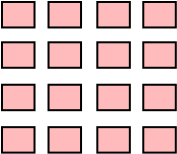 <?xml version="1.0" encoding="UTF-8"?>
<dia:diagram xmlns:dia="http://www.lysator.liu.se/~alla/dia/">
  <dia:layer name="Background" visible="true" active="true">
    <dia:object type="Standard - Box" version="0" id="O0">
      <dia:attribute name="obj_pos">
        <dia:point val="5.919,-22.013"/>
      </dia:attribute>
      <dia:attribute name="obj_bb">
        <dia:rectangle val="5.869,-22.063;7.595,-20.69"/>
      </dia:attribute>
      <dia:attribute name="elem_corner">
        <dia:point val="5.919,-22.013"/>
      </dia:attribute>
      <dia:attribute name="elem_width">
        <dia:real val="1.626"/>
      </dia:attribute>
      <dia:attribute name="elem_height">
        <dia:real val="1.273"/>
      </dia:attribute>
      <dia:attribute name="border_width">
        <dia:real val="0.1"/>
      </dia:attribute>
      <dia:attribute name="inner_color">
        <dia:color val="#ffbbbb"/>
      </dia:attribute>
      <dia:attribute name="show_background">
        <dia:boolean val="true"/>
      </dia:attribute>
    </dia:object>
    <dia:object type="Standard - Box" version="0" id="O1">
      <dia:attribute name="obj_pos">
        <dia:point val="8.245,-22.013"/>
      </dia:attribute>
      <dia:attribute name="obj_bb">
        <dia:rectangle val="8.195,-22.063;9.922,-20.69"/>
      </dia:attribute>
      <dia:attribute name="elem_corner">
        <dia:point val="8.245,-22.013"/>
      </dia:attribute>
      <dia:attribute name="elem_width">
        <dia:real val="1.626"/>
      </dia:attribute>
      <dia:attribute name="elem_height">
        <dia:real val="1.273"/>
      </dia:attribute>
      <dia:attribute name="border_width">
        <dia:real val="0.1"/>
      </dia:attribute>
      <dia:attribute name="inner_color">
        <dia:color val="#ffbbbb"/>
      </dia:attribute>
      <dia:attribute name="show_background">
        <dia:boolean val="true"/>
      </dia:attribute>
    </dia:object>
    <dia:object type="Standard - Box" version="0" id="O2">
      <dia:attribute name="obj_pos">
        <dia:point val="10.685,-22.013"/>
      </dia:attribute>
      <dia:attribute name="obj_bb">
        <dia:rectangle val="10.635,-22.063;12.361,-20.69"/>
      </dia:attribute>
      <dia:attribute name="elem_corner">
        <dia:point val="10.685,-22.013"/>
      </dia:attribute>
      <dia:attribute name="elem_width">
        <dia:real val="1.626"/>
      </dia:attribute>
      <dia:attribute name="elem_height">
        <dia:real val="1.273"/>
      </dia:attribute>
      <dia:attribute name="border_width">
        <dia:real val="0.1"/>
      </dia:attribute>
      <dia:attribute name="inner_color">
        <dia:color val="#ffbbbb"/>
      </dia:attribute>
      <dia:attribute name="show_background">
        <dia:boolean val="true"/>
      </dia:attribute>
    </dia:object>
    <dia:object type="Standard - Box" version="0" id="O3">
      <dia:attribute name="obj_pos">
        <dia:point val="12.983,-22.013"/>
      </dia:attribute>
      <dia:attribute name="obj_bb">
        <dia:rectangle val="12.933,-22.063;14.659,-20.69"/>
      </dia:attribute>
      <dia:attribute name="elem_corner">
        <dia:point val="12.983,-22.013"/>
      </dia:attribute>
      <dia:attribute name="elem_width">
        <dia:real val="1.626"/>
      </dia:attribute>
      <dia:attribute name="elem_height">
        <dia:real val="1.273"/>
      </dia:attribute>
      <dia:attribute name="border_width">
        <dia:real val="0.1"/>
      </dia:attribute>
      <dia:attribute name="inner_color">
        <dia:color val="#ffbbbb"/>
      </dia:attribute>
      <dia:attribute name="show_background">
        <dia:boolean val="true"/>
      </dia:attribute>
    </dia:object>
    <dia:object type="Standard - Box" version="0" id="O4">
      <dia:attribute name="obj_pos">
        <dia:point val="5.919,-19.998"/>
      </dia:attribute>
      <dia:attribute name="obj_bb">
        <dia:rectangle val="5.869,-20.048;7.595,-18.675"/>
      </dia:attribute>
      <dia:attribute name="elem_corner">
        <dia:point val="5.919,-19.998"/>
      </dia:attribute>
      <dia:attribute name="elem_width">
        <dia:real val="1.626"/>
      </dia:attribute>
      <dia:attribute name="elem_height">
        <dia:real val="1.273"/>
      </dia:attribute>
      <dia:attribute name="border_width">
        <dia:real val="0.1"/>
      </dia:attribute>
      <dia:attribute name="inner_color">
        <dia:color val="#ffbbbb"/>
      </dia:attribute>
      <dia:attribute name="show_background">
        <dia:boolean val="true"/>
      </dia:attribute>
    </dia:object>
    <dia:object type="Standard - Box" version="0" id="O5">
      <dia:attribute name="obj_pos">
        <dia:point val="8.245,-19.998"/>
      </dia:attribute>
      <dia:attribute name="obj_bb">
        <dia:rectangle val="8.195,-20.048;9.922,-18.675"/>
      </dia:attribute>
      <dia:attribute name="elem_corner">
        <dia:point val="8.245,-19.998"/>
      </dia:attribute>
      <dia:attribute name="elem_width">
        <dia:real val="1.626"/>
      </dia:attribute>
      <dia:attribute name="elem_height">
        <dia:real val="1.273"/>
      </dia:attribute>
      <dia:attribute name="border_width">
        <dia:real val="0.1"/>
      </dia:attribute>
      <dia:attribute name="inner_color">
        <dia:color val="#ffbbbb"/>
      </dia:attribute>
      <dia:attribute name="show_background">
        <dia:boolean val="true"/>
      </dia:attribute>
    </dia:object>
    <dia:object type="Standard - Box" version="0" id="O6">
      <dia:attribute name="obj_pos">
        <dia:point val="10.685,-19.998"/>
      </dia:attribute>
      <dia:attribute name="obj_bb">
        <dia:rectangle val="10.635,-20.048;12.361,-18.675"/>
      </dia:attribute>
      <dia:attribute name="elem_corner">
        <dia:point val="10.685,-19.998"/>
      </dia:attribute>
      <dia:attribute name="elem_width">
        <dia:real val="1.626"/>
      </dia:attribute>
      <dia:attribute name="elem_height">
        <dia:real val="1.273"/>
      </dia:attribute>
      <dia:attribute name="border_width">
        <dia:real val="0.1"/>
      </dia:attribute>
      <dia:attribute name="inner_color">
        <dia:color val="#ffbbbb"/>
      </dia:attribute>
      <dia:attribute name="show_background">
        <dia:boolean val="true"/>
      </dia:attribute>
    </dia:object>
    <dia:object type="Standard - Box" version="0" id="O7">
      <dia:attribute name="obj_pos">
        <dia:point val="12.983,-19.998"/>
      </dia:attribute>
      <dia:attribute name="obj_bb">
        <dia:rectangle val="12.933,-20.048;14.659,-18.675"/>
      </dia:attribute>
      <dia:attribute name="elem_corner">
        <dia:point val="12.983,-19.998"/>
      </dia:attribute>
      <dia:attribute name="elem_width">
        <dia:real val="1.626"/>
      </dia:attribute>
      <dia:attribute name="elem_height">
        <dia:real val="1.273"/>
      </dia:attribute>
      <dia:attribute name="border_width">
        <dia:real val="0.1"/>
      </dia:attribute>
      <dia:attribute name="inner_color">
        <dia:color val="#ffbbbb"/>
      </dia:attribute>
      <dia:attribute name="show_background">
        <dia:boolean val="true"/>
      </dia:attribute>
    </dia:object>
    <dia:object type="Standard - Box" version="0" id="O8">
      <dia:attribute name="obj_pos">
        <dia:point val="5.919,-17.876"/>
      </dia:attribute>
      <dia:attribute name="obj_bb">
        <dia:rectangle val="5.869,-17.926;7.595,-16.554"/>
      </dia:attribute>
      <dia:attribute name="elem_corner">
        <dia:point val="5.919,-17.876"/>
      </dia:attribute>
      <dia:attribute name="elem_width">
        <dia:real val="1.626"/>
      </dia:attribute>
      <dia:attribute name="elem_height">
        <dia:real val="1.273"/>
      </dia:attribute>
      <dia:attribute name="border_width">
        <dia:real val="0.1"/>
      </dia:attribute>
      <dia:attribute name="inner_color">
        <dia:color val="#ffbbbb"/>
      </dia:attribute>
      <dia:attribute name="show_background">
        <dia:boolean val="true"/>
      </dia:attribute>
    </dia:object>
    <dia:object type="Standard - Box" version="0" id="O9">
      <dia:attribute name="obj_pos">
        <dia:point val="8.245,-17.876"/>
      </dia:attribute>
      <dia:attribute name="obj_bb">
        <dia:rectangle val="8.195,-17.926;9.922,-16.554"/>
      </dia:attribute>
      <dia:attribute name="elem_corner">
        <dia:point val="8.245,-17.876"/>
      </dia:attribute>
      <dia:attribute name="elem_width">
        <dia:real val="1.626"/>
      </dia:attribute>
      <dia:attribute name="elem_height">
        <dia:real val="1.273"/>
      </dia:attribute>
      <dia:attribute name="border_width">
        <dia:real val="0.1"/>
      </dia:attribute>
      <dia:attribute name="inner_color">
        <dia:color val="#ffbbbb"/>
      </dia:attribute>
      <dia:attribute name="show_background">
        <dia:boolean val="true"/>
      </dia:attribute>
    </dia:object>
    <dia:object type="Standard - Box" version="0" id="O10">
      <dia:attribute name="obj_pos">
        <dia:point val="10.685,-17.876"/>
      </dia:attribute>
      <dia:attribute name="obj_bb">
        <dia:rectangle val="10.635,-17.926;12.361,-16.554"/>
      </dia:attribute>
      <dia:attribute name="elem_corner">
        <dia:point val="10.685,-17.876"/>
      </dia:attribute>
      <dia:attribute name="elem_width">
        <dia:real val="1.626"/>
      </dia:attribute>
      <dia:attribute name="elem_height">
        <dia:real val="1.273"/>
      </dia:attribute>
      <dia:attribute name="border_width">
        <dia:real val="0.1"/>
      </dia:attribute>
      <dia:attribute name="inner_color">
        <dia:color val="#ffbbbb"/>
      </dia:attribute>
      <dia:attribute name="show_background">
        <dia:boolean val="true"/>
      </dia:attribute>
    </dia:object>
    <dia:object type="Standard - Box" version="0" id="O11">
      <dia:attribute name="obj_pos">
        <dia:point val="12.983,-17.876"/>
      </dia:attribute>
      <dia:attribute name="obj_bb">
        <dia:rectangle val="12.933,-17.926;14.659,-16.554"/>
      </dia:attribute>
      <dia:attribute name="elem_corner">
        <dia:point val="12.983,-17.876"/>
      </dia:attribute>
      <dia:attribute name="elem_width">
        <dia:real val="1.626"/>
      </dia:attribute>
      <dia:attribute name="elem_height">
        <dia:real val="1.273"/>
      </dia:attribute>
      <dia:attribute name="border_width">
        <dia:real val="0.1"/>
      </dia:attribute>
      <dia:attribute name="inner_color">
        <dia:color val="#ffbbbb"/>
      </dia:attribute>
      <dia:attribute name="show_background">
        <dia:boolean val="true"/>
      </dia:attribute>
    </dia:object>
    <dia:object type="Standard - Box" version="0" id="O12">
      <dia:attribute name="obj_pos">
        <dia:point val="5.919,-15.755"/>
      </dia:attribute>
      <dia:attribute name="obj_bb">
        <dia:rectangle val="5.869,-15.805;7.595,-14.432"/>
      </dia:attribute>
      <dia:attribute name="elem_corner">
        <dia:point val="5.919,-15.755"/>
      </dia:attribute>
      <dia:attribute name="elem_width">
        <dia:real val="1.626"/>
      </dia:attribute>
      <dia:attribute name="elem_height">
        <dia:real val="1.273"/>
      </dia:attribute>
      <dia:attribute name="border_width">
        <dia:real val="0.1"/>
      </dia:attribute>
      <dia:attribute name="inner_color">
        <dia:color val="#ffbbbb"/>
      </dia:attribute>
      <dia:attribute name="show_background">
        <dia:boolean val="true"/>
      </dia:attribute>
    </dia:object>
    <dia:object type="Standard - Box" version="0" id="O13">
      <dia:attribute name="obj_pos">
        <dia:point val="8.245,-15.755"/>
      </dia:attribute>
      <dia:attribute name="obj_bb">
        <dia:rectangle val="8.195,-15.805;9.922,-14.432"/>
      </dia:attribute>
      <dia:attribute name="elem_corner">
        <dia:point val="8.245,-15.755"/>
      </dia:attribute>
      <dia:attribute name="elem_width">
        <dia:real val="1.626"/>
      </dia:attribute>
      <dia:attribute name="elem_height">
        <dia:real val="1.273"/>
      </dia:attribute>
      <dia:attribute name="border_width">
        <dia:real val="0.1"/>
      </dia:attribute>
      <dia:attribute name="inner_color">
        <dia:color val="#ffbbbb"/>
      </dia:attribute>
      <dia:attribute name="show_background">
        <dia:boolean val="true"/>
      </dia:attribute>
    </dia:object>
    <dia:object type="Standard - Box" version="0" id="O14">
      <dia:attribute name="obj_pos">
        <dia:point val="10.685,-15.755"/>
      </dia:attribute>
      <dia:attribute name="obj_bb">
        <dia:rectangle val="10.635,-15.805;12.361,-14.432"/>
      </dia:attribute>
      <dia:attribute name="elem_corner">
        <dia:point val="10.685,-15.755"/>
      </dia:attribute>
      <dia:attribute name="elem_width">
        <dia:real val="1.626"/>
      </dia:attribute>
      <dia:attribute name="elem_height">
        <dia:real val="1.273"/>
      </dia:attribute>
      <dia:attribute name="border_width">
        <dia:real val="0.1"/>
      </dia:attribute>
      <dia:attribute name="inner_color">
        <dia:color val="#ffbbbb"/>
      </dia:attribute>
      <dia:attribute name="show_background">
        <dia:boolean val="true"/>
      </dia:attribute>
    </dia:object>
    <dia:object type="Standard - Box" version="0" id="O15">
      <dia:attribute name="obj_pos">
        <dia:point val="12.983,-15.755"/>
      </dia:attribute>
      <dia:attribute name="obj_bb">
        <dia:rectangle val="12.933,-15.805;14.659,-14.432"/>
      </dia:attribute>
      <dia:attribute name="elem_corner">
        <dia:point val="12.983,-15.755"/>
      </dia:attribute>
      <dia:attribute name="elem_width">
        <dia:real val="1.626"/>
      </dia:attribute>
      <dia:attribute name="elem_height">
        <dia:real val="1.273"/>
      </dia:attribute>
      <dia:attribute name="border_width">
        <dia:real val="0.1"/>
      </dia:attribute>
      <dia:attribute name="inner_color">
        <dia:color val="#ffbbbb"/>
      </dia:attribute>
      <dia:attribute name="show_background">
        <dia:boolean val="true"/>
      </dia:attribute>
    </dia:object>
  </dia:layer>
</dia:diagram>
